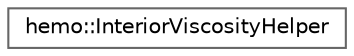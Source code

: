 digraph "Graphical Class Hierarchy"
{
 // LATEX_PDF_SIZE
  bgcolor="transparent";
  edge [fontname=Helvetica,fontsize=10,labelfontname=Helvetica,labelfontsize=10];
  node [fontname=Helvetica,fontsize=10,shape=box,height=0.2,width=0.4];
  rankdir="LR";
  Node0 [id="Node000000",label="hemo::InteriorViscosityHelper",height=0.2,width=0.4,color="grey40", fillcolor="white", style="filled",URL="$classhemo_1_1InteriorViscosityHelper.html",tooltip=" "];
}
